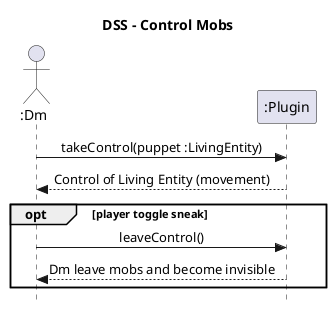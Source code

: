 @startuml
skinparam style strictuml
skinparam defaultfontname Verdana
skinparam sequence {
    MessageAlign center
}
title DSS - Control Mobs
actor ":Dm" as dm
participant ":Plugin" as plugin

dm -> plugin : takeControl(puppet :LivingEntity)

return Control of Living Entity (movement)

opt player toggle sneak
dm -> plugin : leaveControl()
return Dm leave mobs and become invisible
end opt


@enduml